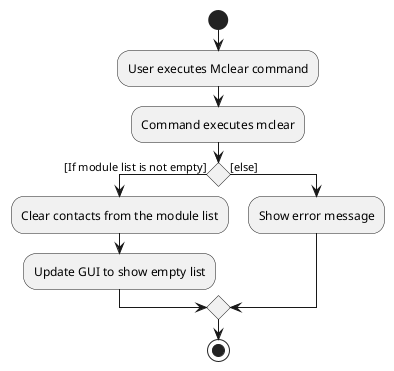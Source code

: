 @startuml
start
:User executes Mclear command;

'Since the beta syntax does not support placing the condition outside the
'diamond we place it as the true branch instead.
:Command executes mclear;

if () then ([If module list is not empty])
    :Clear contacts from the module list;
    :Update GUI to show empty list;
else ([else])
    :Show error message;
endif
stop
@enduml
